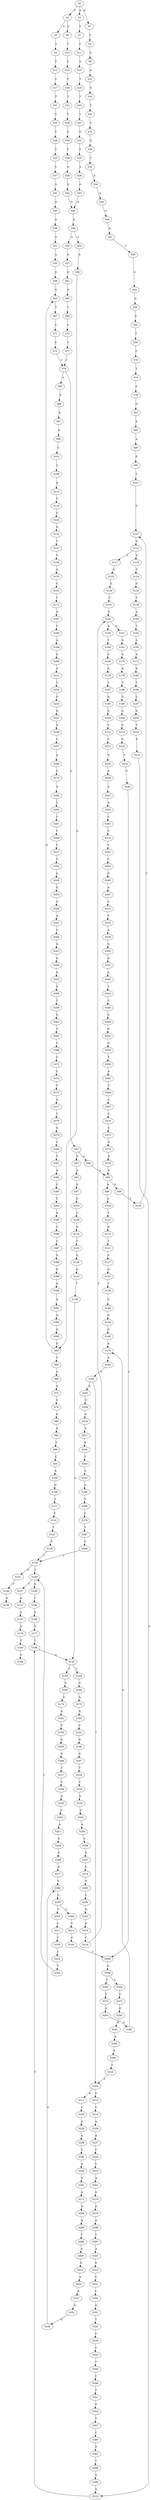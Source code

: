 strict digraph  {
	S0 -> S1 [ label = G ];
	S0 -> S2 [ label = T ];
	S0 -> S3 [ label = A ];
	S1 -> S4 [ label = C ];
	S2 -> S5 [ label = C ];
	S2 -> S6 [ label = G ];
	S3 -> S7 [ label = T ];
	S4 -> S8 [ label = C ];
	S5 -> S9 [ label = C ];
	S6 -> S10 [ label = T ];
	S7 -> S11 [ label = C ];
	S8 -> S12 [ label = A ];
	S9 -> S13 [ label = T ];
	S10 -> S14 [ label = C ];
	S11 -> S15 [ label = G ];
	S12 -> S16 [ label = G ];
	S13 -> S17 [ label = C ];
	S14 -> S18 [ label = C ];
	S15 -> S19 [ label = T ];
	S16 -> S20 [ label = T ];
	S17 -> S21 [ label = T ];
	S18 -> S22 [ label = T ];
	S19 -> S23 [ label = T ];
	S20 -> S24 [ label = C ];
	S21 -> S25 [ label = T ];
	S22 -> S26 [ label = T ];
	S23 -> S27 [ label = T ];
	S24 -> S28 [ label = G ];
	S25 -> S29 [ label = C ];
	S26 -> S30 [ label = G ];
	S27 -> S31 [ label = G ];
	S28 -> S32 [ label = T ];
	S29 -> S33 [ label = T ];
	S30 -> S34 [ label = T ];
	S31 -> S35 [ label = T ];
	S32 -> S36 [ label = A ];
	S33 -> S37 [ label = C ];
	S34 -> S38 [ label = A ];
	S35 -> S39 [ label = A ];
	S36 -> S40 [ label = A ];
	S37 -> S41 [ label = G ];
	S38 -> S42 [ label = G ];
	S39 -> S43 [ label = G ];
	S40 -> S44 [ label = G ];
	S41 -> S45 [ label = G ];
	S42 -> S46 [ label = G ];
	S43 -> S46 [ label = G ];
	S44 -> S47 [ label = A ];
	S45 -> S48 [ label = A ];
	S46 -> S49 [ label = A ];
	S47 -> S50 [ label = C ];
	S48 -> S51 [ label = G ];
	S49 -> S52 [ label = G ];
	S49 -> S53 [ label = A ];
	S50 -> S54 [ label = G ];
	S51 -> S55 [ label = A ];
	S52 -> S56 [ label = A ];
	S53 -> S57 [ label = A ];
	S54 -> S58 [ label = G ];
	S55 -> S59 [ label = G ];
	S56 -> S60 [ label = G ];
	S57 -> S61 [ label = G ];
	S58 -> S62 [ label = C ];
	S59 -> S63 [ label = G ];
	S60 -> S64 [ label = T ];
	S60 -> S63 [ label = G ];
	S61 -> S65 [ label = G ];
	S62 -> S66 [ label = T ];
	S63 -> S67 [ label = T ];
	S64 -> S68 [ label = C ];
	S65 -> S69 [ label = T ];
	S66 -> S70 [ label = C ];
	S67 -> S71 [ label = C ];
	S68 -> S72 [ label = A ];
	S69 -> S73 [ label = C ];
	S70 -> S74 [ label = T ];
	S71 -> S75 [ label = C ];
	S72 -> S76 [ label = G ];
	S73 -> S77 [ label = C ];
	S74 -> S78 [ label = C ];
	S75 -> S79 [ label = C ];
	S76 -> S80 [ label = G ];
	S77 -> S79 [ label = C ];
	S78 -> S81 [ label = G ];
	S79 -> S82 [ label = A ];
	S79 -> S83 [ label = G ];
	S80 -> S84 [ label = A ];
	S81 -> S85 [ label = A ];
	S82 -> S86 [ label = G ];
	S83 -> S87 [ label = G ];
	S83 -> S88 [ label = A ];
	S84 -> S89 [ label = C ];
	S85 -> S90 [ label = A ];
	S86 -> S91 [ label = A ];
	S87 -> S92 [ label = A ];
	S88 -> S93 [ label = A ];
	S89 -> S94 [ label = C ];
	S90 -> S95 [ label = G ];
	S91 -> S96 [ label = G ];
	S92 -> S97 [ label = G ];
	S93 -> S98 [ label = A ];
	S93 -> S99 [ label = G ];
	S94 -> S100 [ label = A ];
	S95 -> S101 [ label = T ];
	S96 -> S102 [ label = C ];
	S97 -> S103 [ label = G ];
	S98 -> S104 [ label = G ];
	S99 -> S105 [ label = T ];
	S100 -> S106 [ label = G ];
	S101 -> S107 [ label = C ];
	S102 -> S108 [ label = C ];
	S103 -> S109 [ label = C ];
	S104 -> S110 [ label = T ];
	S105 -> S107 [ label = C ];
	S106 -> S111 [ label = T ];
	S107 -> S112 [ label = G ];
	S108 -> S113 [ label = A ];
	S109 -> S114 [ label = G ];
	S110 -> S115 [ label = G ];
	S111 -> S116 [ label = C ];
	S112 -> S117 [ label = C ];
	S112 -> S118 [ label = A ];
	S113 -> S119 [ label = C ];
	S114 -> S120 [ label = T ];
	S115 -> S121 [ label = T ];
	S116 -> S122 [ label = T ];
	S117 -> S123 [ label = G ];
	S118 -> S124 [ label = G ];
	S119 -> S125 [ label = G ];
	S120 -> S126 [ label = G ];
	S121 -> S127 [ label = C ];
	S122 -> S128 [ label = C ];
	S123 -> S129 [ label = G ];
	S124 -> S130 [ label = G ];
	S125 -> S131 [ label = G ];
	S126 -> S132 [ label = G ];
	S127 -> S133 [ label = G ];
	S128 -> S134 [ label = T ];
	S129 -> S135 [ label = C ];
	S130 -> S136 [ label = T ];
	S131 -> S137 [ label = T ];
	S132 -> S138 [ label = T ];
	S133 -> S139 [ label = T ];
	S134 -> S140 [ label = C ];
	S134 -> S141 [ label = G ];
	S135 -> S142 [ label = T ];
	S136 -> S143 [ label = A ];
	S137 -> S144 [ label = T ];
	S138 -> S145 [ label = A ];
	S139 -> S146 [ label = C ];
	S140 -> S147 [ label = T ];
	S140 -> S148 [ label = G ];
	S141 -> S149 [ label = T ];
	S142 -> S150 [ label = A ];
	S142 -> S151 [ label = G ];
	S143 -> S152 [ label = T ];
	S144 -> S153 [ label = A ];
	S145 -> S154 [ label = T ];
	S145 -> S155 [ label = C ];
	S146 -> S156 [ label = G ];
	S147 -> S157 [ label = G ];
	S148 -> S158 [ label = T ];
	S149 -> S159 [ label = A ];
	S150 -> S160 [ label = T ];
	S151 -> S161 [ label = G ];
	S152 -> S162 [ label = A ];
	S153 -> S163 [ label = C ];
	S154 -> S164 [ label = G ];
	S155 -> S165 [ label = C ];
	S156 -> S166 [ label = G ];
	S157 -> S167 [ label = A ];
	S158 -> S168 [ label = G ];
	S160 -> S169 [ label = A ];
	S161 -> S170 [ label = A ];
	S162 -> S171 [ label = A ];
	S163 -> S172 [ label = T ];
	S164 -> S173 [ label = A ];
	S165 -> S174 [ label = G ];
	S166 -> S175 [ label = A ];
	S167 -> S176 [ label = G ];
	S168 -> S177 [ label = G ];
	S169 -> S178 [ label = G ];
	S170 -> S179 [ label = A ];
	S171 -> S180 [ label = G ];
	S172 -> S181 [ label = G ];
	S173 -> S182 [ label = G ];
	S174 -> S183 [ label = G ];
	S175 -> S184 [ label = A ];
	S176 -> S185 [ label = T ];
	S177 -> S186 [ label = T ];
	S178 -> S187 [ label = T ];
	S179 -> S188 [ label = T ];
	S180 -> S189 [ label = T ];
	S181 -> S190 [ label = C ];
	S182 -> S191 [ label = C ];
	S183 -> S192 [ label = T ];
	S184 -> S193 [ label = C ];
	S185 -> S194 [ label = A ];
	S186 -> S145 [ label = A ];
	S187 -> S195 [ label = A ];
	S188 -> S196 [ label = G ];
	S189 -> S197 [ label = C ];
	S190 -> S198 [ label = A ];
	S191 -> S199 [ label = G ];
	S192 -> S200 [ label = G ];
	S193 -> S201 [ label = A ];
	S193 -> S202 [ label = T ];
	S195 -> S203 [ label = G ];
	S196 -> S204 [ label = G ];
	S197 -> S205 [ label = G ];
	S198 -> S206 [ label = G ];
	S199 -> S207 [ label = G ];
	S200 -> S208 [ label = G ];
	S201 -> S209 [ label = G ];
	S202 -> S210 [ label = G ];
	S202 -> S211 [ label = A ];
	S203 -> S212 [ label = C ];
	S204 -> S213 [ label = G ];
	S205 -> S214 [ label = T ];
	S206 -> S215 [ label = A ];
	S207 -> S216 [ label = T ];
	S208 -> S217 [ label = T ];
	S209 -> S218 [ label = G ];
	S210 -> S219 [ label = C ];
	S211 -> S220 [ label = C ];
	S212 -> S221 [ label = C ];
	S213 -> S222 [ label = G ];
	S214 -> S223 [ label = G ];
	S215 -> S224 [ label = C ];
	S216 -> S225 [ label = C ];
	S217 -> S226 [ label = T ];
	S218 -> S227 [ label = A ];
	S219 -> S228 [ label = A ];
	S220 -> S229 [ label = A ];
	S221 -> S230 [ label = G ];
	S222 -> S231 [ label = T ];
	S223 -> S232 [ label = G ];
	S224 -> S233 [ label = G ];
	S225 -> S234 [ label = G ];
	S226 -> S235 [ label = A ];
	S227 -> S236 [ label = A ];
	S228 -> S237 [ label = A ];
	S229 -> S238 [ label = A ];
	S230 -> S239 [ label = A ];
	S231 -> S240 [ label = C ];
	S232 -> S186 [ label = T ];
	S233 -> S241 [ label = G ];
	S234 -> S242 [ label = C ];
	S235 -> S243 [ label = G ];
	S236 -> S244 [ label = T ];
	S237 -> S245 [ label = C ];
	S238 -> S246 [ label = C ];
	S239 -> S247 [ label = A ];
	S240 -> S248 [ label = C ];
	S241 -> S249 [ label = A ];
	S242 -> S250 [ label = A ];
	S243 -> S251 [ label = A ];
	S244 -> S252 [ label = A ];
	S245 -> S253 [ label = C ];
	S246 -> S254 [ label = G ];
	S247 -> S255 [ label = A ];
	S248 -> S256 [ label = G ];
	S249 -> S257 [ label = C ];
	S250 -> S258 [ label = C ];
	S251 -> S259 [ label = A ];
	S252 -> S260 [ label = G ];
	S253 -> S261 [ label = A ];
	S254 -> S262 [ label = A ];
	S255 -> S263 [ label = C ];
	S256 -> S264 [ label = C ];
	S256 -> S265 [ label = T ];
	S257 -> S266 [ label = A ];
	S258 -> S267 [ label = G ];
	S259 -> S268 [ label = G ];
	S260 -> S269 [ label = T ];
	S261 -> S270 [ label = G ];
	S262 -> S271 [ label = A ];
	S263 -> S272 [ label = C ];
	S264 -> S273 [ label = C ];
	S265 -> S274 [ label = C ];
	S266 -> S275 [ label = C ];
	S267 -> S276 [ label = C ];
	S268 -> S277 [ label = G ];
	S269 -> S278 [ label = C ];
	S270 -> S279 [ label = A ];
	S271 -> S280 [ label = A ];
	S272 -> S281 [ label = C ];
	S273 -> S282 [ label = G ];
	S274 -> S283 [ label = G ];
	S275 -> S284 [ label = A ];
	S276 -> S285 [ label = G ];
	S277 -> S286 [ label = G ];
	S278 -> S287 [ label = T ];
	S279 -> S288 [ label = A ];
	S280 -> S289 [ label = A ];
	S281 -> S290 [ label = C ];
	S282 -> S291 [ label = G ];
	S283 -> S292 [ label = G ];
	S284 -> S293 [ label = C ];
	S285 -> S294 [ label = C ];
	S286 -> S295 [ label = G ];
	S287 -> S296 [ label = C ];
	S288 -> S297 [ label = C ];
	S289 -> S298 [ label = C ];
	S290 -> S299 [ label = G ];
	S291 -> S300 [ label = A ];
	S292 -> S175 [ label = A ];
	S293 -> S301 [ label = C ];
	S294 -> S302 [ label = G ];
	S295 -> S303 [ label = T ];
	S295 -> S304 [ label = G ];
	S296 -> S134 [ label = T ];
	S297 -> S305 [ label = A ];
	S298 -> S306 [ label = A ];
	S299 -> S307 [ label = A ];
	S300 -> S308 [ label = A ];
	S301 -> S309 [ label = T ];
	S302 -> S310 [ label = G ];
	S303 -> S311 [ label = C ];
	S304 -> S312 [ label = T ];
	S305 -> S313 [ label = G ];
	S306 -> S314 [ label = G ];
	S307 -> S315 [ label = C ];
	S308 -> S316 [ label = C ];
	S309 -> S317 [ label = C ];
	S310 -> S318 [ label = C ];
	S311 -> S319 [ label = T ];
	S312 -> S320 [ label = C ];
	S313 -> S321 [ label = C ];
	S314 -> S322 [ label = A ];
	S315 -> S323 [ label = T ];
	S316 -> S202 [ label = T ];
	S317 -> S324 [ label = T ];
	S318 -> S142 [ label = T ];
	S319 -> S325 [ label = C ];
	S320 -> S248 [ label = C ];
	S321 -> S326 [ label = C ];
	S322 -> S327 [ label = A ];
	S323 -> S328 [ label = A ];
	S324 -> S329 [ label = A ];
	S325 -> S330 [ label = T ];
	S326 -> S331 [ label = G ];
	S327 -> S332 [ label = G ];
	S328 -> S333 [ label = G ];
	S329 -> S334 [ label = G ];
	S330 -> S140 [ label = C ];
	S331 -> S335 [ label = T ];
	S332 -> S336 [ label = G ];
	S333 -> S337 [ label = A ];
	S334 -> S338 [ label = A ];
	S335 -> S339 [ label = C ];
	S336 -> S286 [ label = G ];
	S337 -> S340 [ label = A ];
	S338 -> S341 [ label = A ];
	S339 -> S342 [ label = C ];
	S340 -> S343 [ label = T ];
	S341 -> S344 [ label = C ];
	S342 -> S345 [ label = T ];
	S343 -> S346 [ label = C ];
	S344 -> S347 [ label = G ];
	S345 -> S348 [ label = C ];
	S346 -> S349 [ label = G ];
	S347 -> S350 [ label = A ];
	S348 -> S351 [ label = T ];
	S349 -> S352 [ label = G ];
	S350 -> S353 [ label = G ];
	S351 -> S354 [ label = G ];
	S352 -> S355 [ label = G ];
	S353 -> S356 [ label = G ];
	S354 -> S357 [ label = T ];
	S355 -> S358 [ label = T ];
	S356 -> S359 [ label = T ];
	S357 -> S360 [ label = C ];
	S358 -> S361 [ label = A ];
	S359 -> S362 [ label = G ];
	S360 -> S363 [ label = G ];
	S361 -> S364 [ label = T ];
	S362 -> S365 [ label = T ];
	S363 -> S366 [ label = T ];
	S364 -> S367 [ label = C ];
	S365 -> S368 [ label = C ];
	S366 -> S369 [ label = G ];
	S367 -> S370 [ label = C ];
	S368 -> S371 [ label = C ];
	S369 -> S232 [ label = G ];
	S370 -> S372 [ label = C ];
	S371 -> S373 [ label = C ];
	S372 -> S374 [ label = G ];
	S373 -> S375 [ label = T ];
	S374 -> S376 [ label = A ];
	S375 -> S377 [ label = G ];
	S376 -> S93 [ label = A ];
	S377 -> S378 [ label = T ];
	S378 -> S379 [ label = C ];
	S379 -> S380 [ label = C ];
	S380 -> S381 [ label = T ];
	S381 -> S382 [ label = A ];
	S382 -> S383 [ label = C ];
	S383 -> S384 [ label = T ];
	S384 -> S385 [ label = A ];
	S385 -> S386 [ label = C ];
	S386 -> S387 [ label = C ];
	S387 -> S388 [ label = A ];
	S388 -> S389 [ label = G ];
	S389 -> S390 [ label = G ];
	S390 -> S391 [ label = A ];
	S391 -> S392 [ label = G ];
	S392 -> S393 [ label = A ];
	S393 -> S60 [ label = G ];
}
